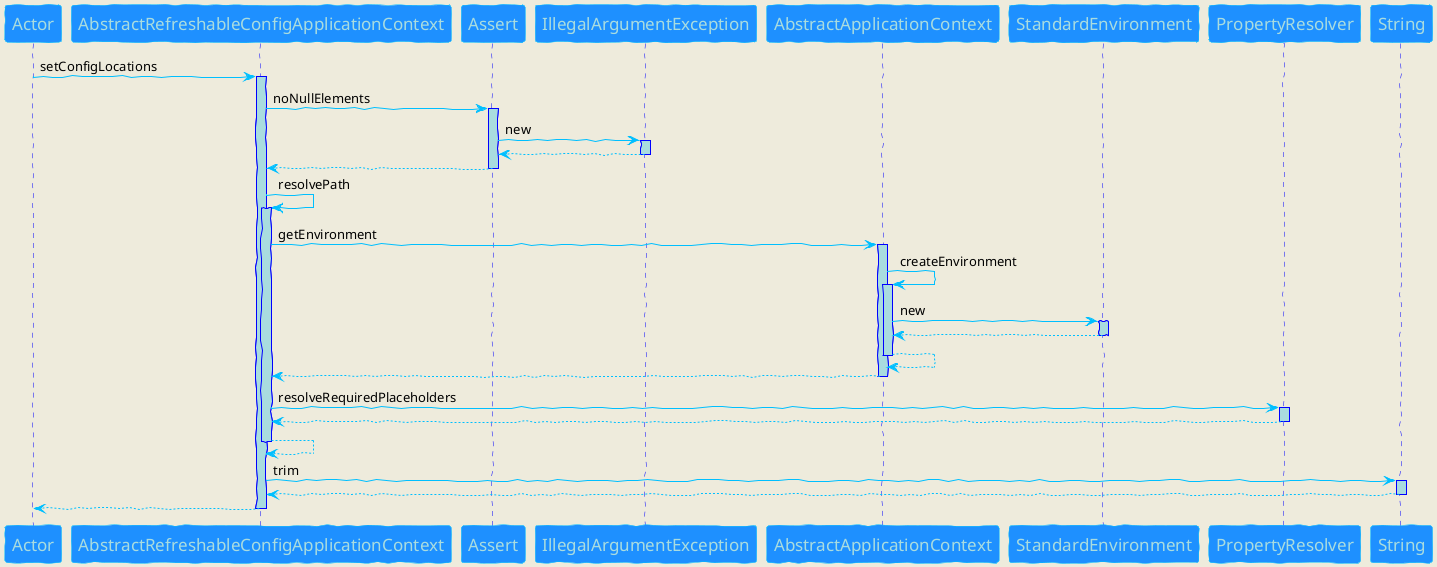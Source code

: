 @startuml
skinparam backgroundColor #EEEBDC
skinparam handwritten true

skinparam sequence {
ArrowColor DeepSkyBlue
ActorBorderColor DeepSkyBlue
LifeLineBorderColor blue
LifeLineBackgroundColor #A9DCDF

ParticipantBorderColor DeepSkyBlue
ParticipantBackgroundColor DodgerBlue
ParticipantFontName Impact
ParticipantFontSize 17
ParticipantFontColor #A9DCDF

ActorBackgroundColor aqua
ActorFontColor DeepSkyBlue
ActorFontSize 17
ActorFontName Aapex
}
participant Actor
Actor -> AbstractRefreshableConfigApplicationContext : setConfigLocations
activate AbstractRefreshableConfigApplicationContext
AbstractRefreshableConfigApplicationContext -> Assert : noNullElements
activate Assert
Assert -> IllegalArgumentException : new
activate IllegalArgumentException
IllegalArgumentException --> Assert
deactivate IllegalArgumentException
Assert --> AbstractRefreshableConfigApplicationContext
deactivate Assert
AbstractRefreshableConfigApplicationContext -> AbstractRefreshableConfigApplicationContext : resolvePath
activate AbstractRefreshableConfigApplicationContext
AbstractRefreshableConfigApplicationContext -> AbstractApplicationContext : getEnvironment
activate AbstractApplicationContext
AbstractApplicationContext -> AbstractApplicationContext : createEnvironment
activate AbstractApplicationContext
AbstractApplicationContext -> StandardEnvironment : new
activate StandardEnvironment
StandardEnvironment --> AbstractApplicationContext
deactivate StandardEnvironment
AbstractApplicationContext --> AbstractApplicationContext
deactivate AbstractApplicationContext
AbstractApplicationContext --> AbstractRefreshableConfigApplicationContext
deactivate AbstractApplicationContext
AbstractRefreshableConfigApplicationContext -> PropertyResolver : resolveRequiredPlaceholders
activate PropertyResolver
PropertyResolver --> AbstractRefreshableConfigApplicationContext
deactivate PropertyResolver
AbstractRefreshableConfigApplicationContext --> AbstractRefreshableConfigApplicationContext
deactivate AbstractRefreshableConfigApplicationContext
AbstractRefreshableConfigApplicationContext -> String : trim
activate String
String --> AbstractRefreshableConfigApplicationContext
deactivate String
return
@enduml